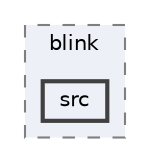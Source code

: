 digraph "tests/blink/src"
{
 // LATEX_PDF_SIZE
  bgcolor="transparent";
  edge [fontname=Helvetica,fontsize=10,labelfontname=Helvetica,labelfontsize=10];
  node [fontname=Helvetica,fontsize=10,shape=box,height=0.2,width=0.4];
  compound=true
  subgraph clusterdir_3287e60499353ecfcd9a9e4919d43bc5 {
    graph [ bgcolor="#edf0f7", pencolor="grey50", label="blink", fontname=Helvetica,fontsize=10 style="filled,dashed", URL="dir_3287e60499353ecfcd9a9e4919d43bc5.html",tooltip=""]
  dir_7268968abda156029d6690e8f3655a4a [label="src", fillcolor="#edf0f7", color="grey25", style="filled,bold", URL="dir_7268968abda156029d6690e8f3655a4a.html",tooltip=""];
  }
}
